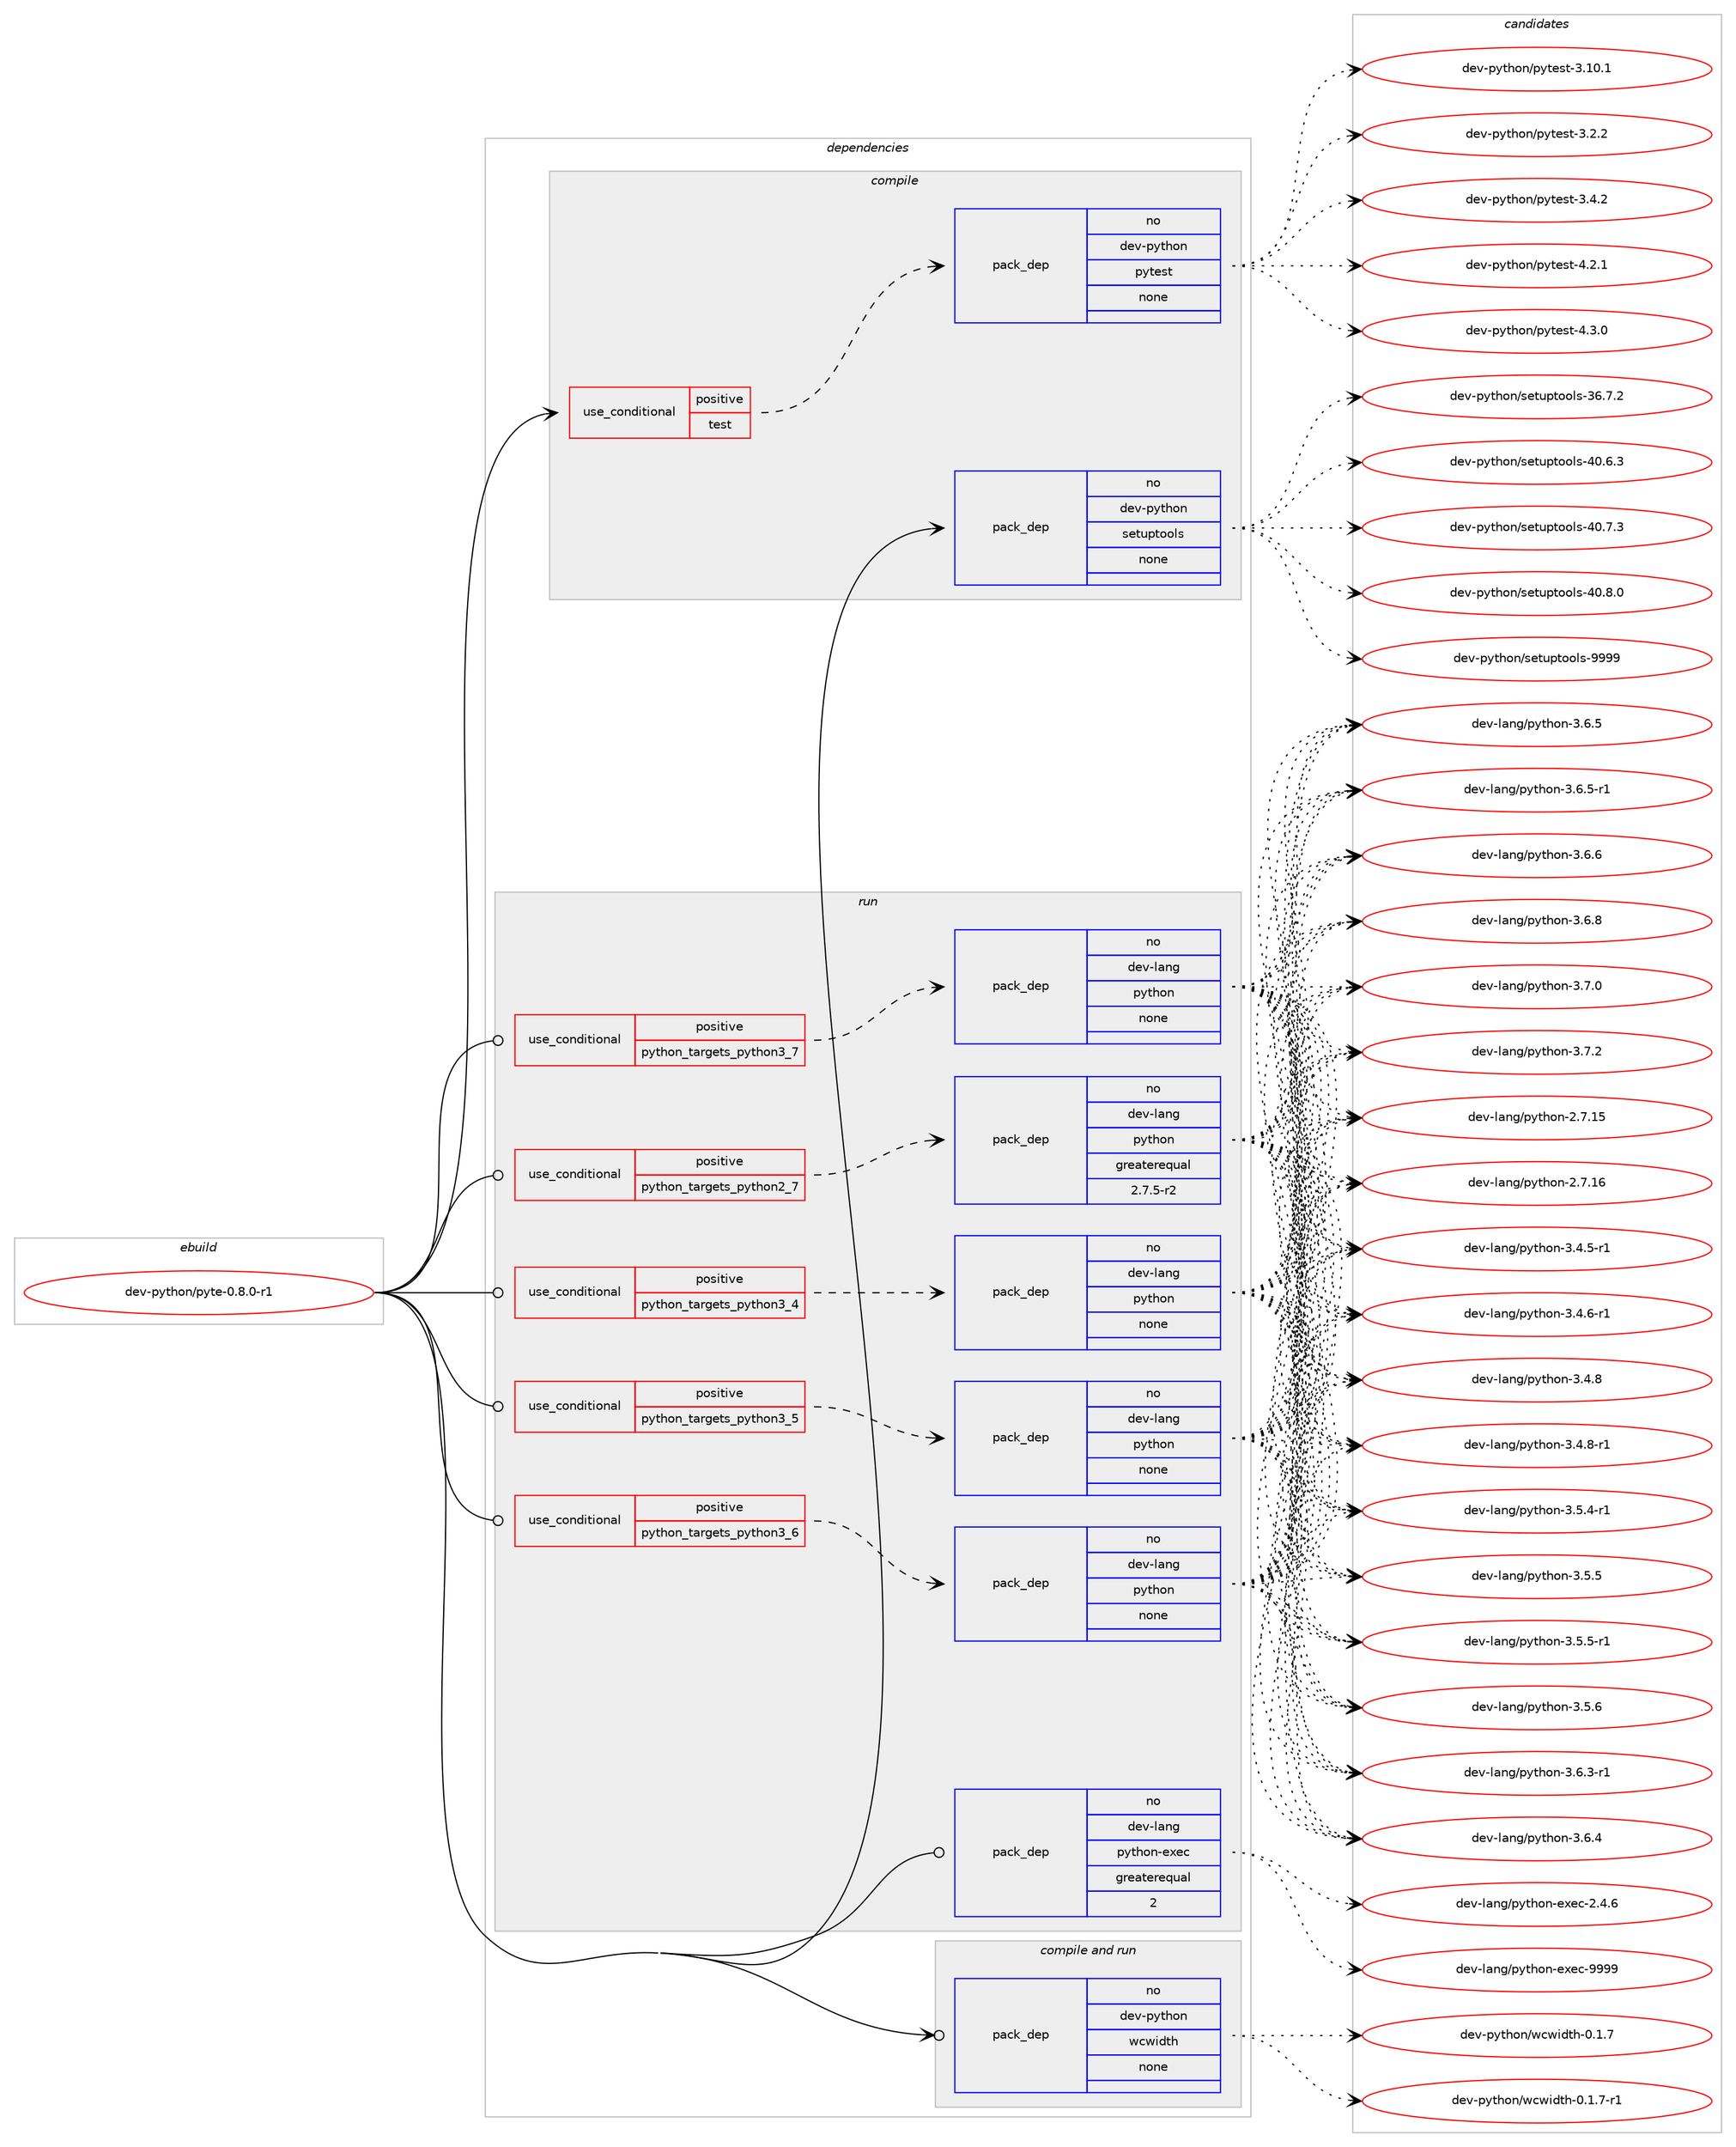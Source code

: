 digraph prolog {

# *************
# Graph options
# *************

newrank=true;
concentrate=true;
compound=true;
graph [rankdir=LR,fontname=Helvetica,fontsize=10,ranksep=1.5];#, ranksep=2.5, nodesep=0.2];
edge  [arrowhead=vee];
node  [fontname=Helvetica,fontsize=10];

# **********
# The ebuild
# **********

subgraph cluster_leftcol {
color=gray;
rank=same;
label=<<i>ebuild</i>>;
id [label="dev-python/pyte-0.8.0-r1", color=red, width=4, href="../dev-python/pyte-0.8.0-r1.svg"];
}

# ****************
# The dependencies
# ****************

subgraph cluster_midcol {
color=gray;
label=<<i>dependencies</i>>;
subgraph cluster_compile {
fillcolor="#eeeeee";
style=filled;
label=<<i>compile</i>>;
subgraph cond381919 {
dependency1432681 [label=<<TABLE BORDER="0" CELLBORDER="1" CELLSPACING="0" CELLPADDING="4"><TR><TD ROWSPAN="3" CELLPADDING="10">use_conditional</TD></TR><TR><TD>positive</TD></TR><TR><TD>test</TD></TR></TABLE>>, shape=none, color=red];
subgraph pack1027418 {
dependency1432682 [label=<<TABLE BORDER="0" CELLBORDER="1" CELLSPACING="0" CELLPADDING="4" WIDTH="220"><TR><TD ROWSPAN="6" CELLPADDING="30">pack_dep</TD></TR><TR><TD WIDTH="110">no</TD></TR><TR><TD>dev-python</TD></TR><TR><TD>pytest</TD></TR><TR><TD>none</TD></TR><TR><TD></TD></TR></TABLE>>, shape=none, color=blue];
}
dependency1432681:e -> dependency1432682:w [weight=20,style="dashed",arrowhead="vee"];
}
id:e -> dependency1432681:w [weight=20,style="solid",arrowhead="vee"];
subgraph pack1027419 {
dependency1432683 [label=<<TABLE BORDER="0" CELLBORDER="1" CELLSPACING="0" CELLPADDING="4" WIDTH="220"><TR><TD ROWSPAN="6" CELLPADDING="30">pack_dep</TD></TR><TR><TD WIDTH="110">no</TD></TR><TR><TD>dev-python</TD></TR><TR><TD>setuptools</TD></TR><TR><TD>none</TD></TR><TR><TD></TD></TR></TABLE>>, shape=none, color=blue];
}
id:e -> dependency1432683:w [weight=20,style="solid",arrowhead="vee"];
}
subgraph cluster_compileandrun {
fillcolor="#eeeeee";
style=filled;
label=<<i>compile and run</i>>;
subgraph pack1027420 {
dependency1432684 [label=<<TABLE BORDER="0" CELLBORDER="1" CELLSPACING="0" CELLPADDING="4" WIDTH="220"><TR><TD ROWSPAN="6" CELLPADDING="30">pack_dep</TD></TR><TR><TD WIDTH="110">no</TD></TR><TR><TD>dev-python</TD></TR><TR><TD>wcwidth</TD></TR><TR><TD>none</TD></TR><TR><TD></TD></TR></TABLE>>, shape=none, color=blue];
}
id:e -> dependency1432684:w [weight=20,style="solid",arrowhead="odotvee"];
}
subgraph cluster_run {
fillcolor="#eeeeee";
style=filled;
label=<<i>run</i>>;
subgraph cond381920 {
dependency1432685 [label=<<TABLE BORDER="0" CELLBORDER="1" CELLSPACING="0" CELLPADDING="4"><TR><TD ROWSPAN="3" CELLPADDING="10">use_conditional</TD></TR><TR><TD>positive</TD></TR><TR><TD>python_targets_python2_7</TD></TR></TABLE>>, shape=none, color=red];
subgraph pack1027421 {
dependency1432686 [label=<<TABLE BORDER="0" CELLBORDER="1" CELLSPACING="0" CELLPADDING="4" WIDTH="220"><TR><TD ROWSPAN="6" CELLPADDING="30">pack_dep</TD></TR><TR><TD WIDTH="110">no</TD></TR><TR><TD>dev-lang</TD></TR><TR><TD>python</TD></TR><TR><TD>greaterequal</TD></TR><TR><TD>2.7.5-r2</TD></TR></TABLE>>, shape=none, color=blue];
}
dependency1432685:e -> dependency1432686:w [weight=20,style="dashed",arrowhead="vee"];
}
id:e -> dependency1432685:w [weight=20,style="solid",arrowhead="odot"];
subgraph cond381921 {
dependency1432687 [label=<<TABLE BORDER="0" CELLBORDER="1" CELLSPACING="0" CELLPADDING="4"><TR><TD ROWSPAN="3" CELLPADDING="10">use_conditional</TD></TR><TR><TD>positive</TD></TR><TR><TD>python_targets_python3_4</TD></TR></TABLE>>, shape=none, color=red];
subgraph pack1027422 {
dependency1432688 [label=<<TABLE BORDER="0" CELLBORDER="1" CELLSPACING="0" CELLPADDING="4" WIDTH="220"><TR><TD ROWSPAN="6" CELLPADDING="30">pack_dep</TD></TR><TR><TD WIDTH="110">no</TD></TR><TR><TD>dev-lang</TD></TR><TR><TD>python</TD></TR><TR><TD>none</TD></TR><TR><TD></TD></TR></TABLE>>, shape=none, color=blue];
}
dependency1432687:e -> dependency1432688:w [weight=20,style="dashed",arrowhead="vee"];
}
id:e -> dependency1432687:w [weight=20,style="solid",arrowhead="odot"];
subgraph cond381922 {
dependency1432689 [label=<<TABLE BORDER="0" CELLBORDER="1" CELLSPACING="0" CELLPADDING="4"><TR><TD ROWSPAN="3" CELLPADDING="10">use_conditional</TD></TR><TR><TD>positive</TD></TR><TR><TD>python_targets_python3_5</TD></TR></TABLE>>, shape=none, color=red];
subgraph pack1027423 {
dependency1432690 [label=<<TABLE BORDER="0" CELLBORDER="1" CELLSPACING="0" CELLPADDING="4" WIDTH="220"><TR><TD ROWSPAN="6" CELLPADDING="30">pack_dep</TD></TR><TR><TD WIDTH="110">no</TD></TR><TR><TD>dev-lang</TD></TR><TR><TD>python</TD></TR><TR><TD>none</TD></TR><TR><TD></TD></TR></TABLE>>, shape=none, color=blue];
}
dependency1432689:e -> dependency1432690:w [weight=20,style="dashed",arrowhead="vee"];
}
id:e -> dependency1432689:w [weight=20,style="solid",arrowhead="odot"];
subgraph cond381923 {
dependency1432691 [label=<<TABLE BORDER="0" CELLBORDER="1" CELLSPACING="0" CELLPADDING="4"><TR><TD ROWSPAN="3" CELLPADDING="10">use_conditional</TD></TR><TR><TD>positive</TD></TR><TR><TD>python_targets_python3_6</TD></TR></TABLE>>, shape=none, color=red];
subgraph pack1027424 {
dependency1432692 [label=<<TABLE BORDER="0" CELLBORDER="1" CELLSPACING="0" CELLPADDING="4" WIDTH="220"><TR><TD ROWSPAN="6" CELLPADDING="30">pack_dep</TD></TR><TR><TD WIDTH="110">no</TD></TR><TR><TD>dev-lang</TD></TR><TR><TD>python</TD></TR><TR><TD>none</TD></TR><TR><TD></TD></TR></TABLE>>, shape=none, color=blue];
}
dependency1432691:e -> dependency1432692:w [weight=20,style="dashed",arrowhead="vee"];
}
id:e -> dependency1432691:w [weight=20,style="solid",arrowhead="odot"];
subgraph cond381924 {
dependency1432693 [label=<<TABLE BORDER="0" CELLBORDER="1" CELLSPACING="0" CELLPADDING="4"><TR><TD ROWSPAN="3" CELLPADDING="10">use_conditional</TD></TR><TR><TD>positive</TD></TR><TR><TD>python_targets_python3_7</TD></TR></TABLE>>, shape=none, color=red];
subgraph pack1027425 {
dependency1432694 [label=<<TABLE BORDER="0" CELLBORDER="1" CELLSPACING="0" CELLPADDING="4" WIDTH="220"><TR><TD ROWSPAN="6" CELLPADDING="30">pack_dep</TD></TR><TR><TD WIDTH="110">no</TD></TR><TR><TD>dev-lang</TD></TR><TR><TD>python</TD></TR><TR><TD>none</TD></TR><TR><TD></TD></TR></TABLE>>, shape=none, color=blue];
}
dependency1432693:e -> dependency1432694:w [weight=20,style="dashed",arrowhead="vee"];
}
id:e -> dependency1432693:w [weight=20,style="solid",arrowhead="odot"];
subgraph pack1027426 {
dependency1432695 [label=<<TABLE BORDER="0" CELLBORDER="1" CELLSPACING="0" CELLPADDING="4" WIDTH="220"><TR><TD ROWSPAN="6" CELLPADDING="30">pack_dep</TD></TR><TR><TD WIDTH="110">no</TD></TR><TR><TD>dev-lang</TD></TR><TR><TD>python-exec</TD></TR><TR><TD>greaterequal</TD></TR><TR><TD>2</TD></TR></TABLE>>, shape=none, color=blue];
}
id:e -> dependency1432695:w [weight=20,style="solid",arrowhead="odot"];
}
}

# **************
# The candidates
# **************

subgraph cluster_choices {
rank=same;
color=gray;
label=<<i>candidates</i>>;

subgraph choice1027418 {
color=black;
nodesep=1;
choice100101118451121211161041111104711212111610111511645514649484649 [label="dev-python/pytest-3.10.1", color=red, width=4,href="../dev-python/pytest-3.10.1.svg"];
choice1001011184511212111610411111047112121116101115116455146504650 [label="dev-python/pytest-3.2.2", color=red, width=4,href="../dev-python/pytest-3.2.2.svg"];
choice1001011184511212111610411111047112121116101115116455146524650 [label="dev-python/pytest-3.4.2", color=red, width=4,href="../dev-python/pytest-3.4.2.svg"];
choice1001011184511212111610411111047112121116101115116455246504649 [label="dev-python/pytest-4.2.1", color=red, width=4,href="../dev-python/pytest-4.2.1.svg"];
choice1001011184511212111610411111047112121116101115116455246514648 [label="dev-python/pytest-4.3.0", color=red, width=4,href="../dev-python/pytest-4.3.0.svg"];
dependency1432682:e -> choice100101118451121211161041111104711212111610111511645514649484649:w [style=dotted,weight="100"];
dependency1432682:e -> choice1001011184511212111610411111047112121116101115116455146504650:w [style=dotted,weight="100"];
dependency1432682:e -> choice1001011184511212111610411111047112121116101115116455146524650:w [style=dotted,weight="100"];
dependency1432682:e -> choice1001011184511212111610411111047112121116101115116455246504649:w [style=dotted,weight="100"];
dependency1432682:e -> choice1001011184511212111610411111047112121116101115116455246514648:w [style=dotted,weight="100"];
}
subgraph choice1027419 {
color=black;
nodesep=1;
choice100101118451121211161041111104711510111611711211611111110811545515446554650 [label="dev-python/setuptools-36.7.2", color=red, width=4,href="../dev-python/setuptools-36.7.2.svg"];
choice100101118451121211161041111104711510111611711211611111110811545524846544651 [label="dev-python/setuptools-40.6.3", color=red, width=4,href="../dev-python/setuptools-40.6.3.svg"];
choice100101118451121211161041111104711510111611711211611111110811545524846554651 [label="dev-python/setuptools-40.7.3", color=red, width=4,href="../dev-python/setuptools-40.7.3.svg"];
choice100101118451121211161041111104711510111611711211611111110811545524846564648 [label="dev-python/setuptools-40.8.0", color=red, width=4,href="../dev-python/setuptools-40.8.0.svg"];
choice10010111845112121116104111110471151011161171121161111111081154557575757 [label="dev-python/setuptools-9999", color=red, width=4,href="../dev-python/setuptools-9999.svg"];
dependency1432683:e -> choice100101118451121211161041111104711510111611711211611111110811545515446554650:w [style=dotted,weight="100"];
dependency1432683:e -> choice100101118451121211161041111104711510111611711211611111110811545524846544651:w [style=dotted,weight="100"];
dependency1432683:e -> choice100101118451121211161041111104711510111611711211611111110811545524846554651:w [style=dotted,weight="100"];
dependency1432683:e -> choice100101118451121211161041111104711510111611711211611111110811545524846564648:w [style=dotted,weight="100"];
dependency1432683:e -> choice10010111845112121116104111110471151011161171121161111111081154557575757:w [style=dotted,weight="100"];
}
subgraph choice1027420 {
color=black;
nodesep=1;
choice100101118451121211161041111104711999119105100116104454846494655 [label="dev-python/wcwidth-0.1.7", color=red, width=4,href="../dev-python/wcwidth-0.1.7.svg"];
choice1001011184511212111610411111047119991191051001161044548464946554511449 [label="dev-python/wcwidth-0.1.7-r1", color=red, width=4,href="../dev-python/wcwidth-0.1.7-r1.svg"];
dependency1432684:e -> choice100101118451121211161041111104711999119105100116104454846494655:w [style=dotted,weight="100"];
dependency1432684:e -> choice1001011184511212111610411111047119991191051001161044548464946554511449:w [style=dotted,weight="100"];
}
subgraph choice1027421 {
color=black;
nodesep=1;
choice10010111845108971101034711212111610411111045504655464953 [label="dev-lang/python-2.7.15", color=red, width=4,href="../dev-lang/python-2.7.15.svg"];
choice10010111845108971101034711212111610411111045504655464954 [label="dev-lang/python-2.7.16", color=red, width=4,href="../dev-lang/python-2.7.16.svg"];
choice1001011184510897110103471121211161041111104551465246534511449 [label="dev-lang/python-3.4.5-r1", color=red, width=4,href="../dev-lang/python-3.4.5-r1.svg"];
choice1001011184510897110103471121211161041111104551465246544511449 [label="dev-lang/python-3.4.6-r1", color=red, width=4,href="../dev-lang/python-3.4.6-r1.svg"];
choice100101118451089711010347112121116104111110455146524656 [label="dev-lang/python-3.4.8", color=red, width=4,href="../dev-lang/python-3.4.8.svg"];
choice1001011184510897110103471121211161041111104551465246564511449 [label="dev-lang/python-3.4.8-r1", color=red, width=4,href="../dev-lang/python-3.4.8-r1.svg"];
choice1001011184510897110103471121211161041111104551465346524511449 [label="dev-lang/python-3.5.4-r1", color=red, width=4,href="../dev-lang/python-3.5.4-r1.svg"];
choice100101118451089711010347112121116104111110455146534653 [label="dev-lang/python-3.5.5", color=red, width=4,href="../dev-lang/python-3.5.5.svg"];
choice1001011184510897110103471121211161041111104551465346534511449 [label="dev-lang/python-3.5.5-r1", color=red, width=4,href="../dev-lang/python-3.5.5-r1.svg"];
choice100101118451089711010347112121116104111110455146534654 [label="dev-lang/python-3.5.6", color=red, width=4,href="../dev-lang/python-3.5.6.svg"];
choice1001011184510897110103471121211161041111104551465446514511449 [label="dev-lang/python-3.6.3-r1", color=red, width=4,href="../dev-lang/python-3.6.3-r1.svg"];
choice100101118451089711010347112121116104111110455146544652 [label="dev-lang/python-3.6.4", color=red, width=4,href="../dev-lang/python-3.6.4.svg"];
choice100101118451089711010347112121116104111110455146544653 [label="dev-lang/python-3.6.5", color=red, width=4,href="../dev-lang/python-3.6.5.svg"];
choice1001011184510897110103471121211161041111104551465446534511449 [label="dev-lang/python-3.6.5-r1", color=red, width=4,href="../dev-lang/python-3.6.5-r1.svg"];
choice100101118451089711010347112121116104111110455146544654 [label="dev-lang/python-3.6.6", color=red, width=4,href="../dev-lang/python-3.6.6.svg"];
choice100101118451089711010347112121116104111110455146544656 [label="dev-lang/python-3.6.8", color=red, width=4,href="../dev-lang/python-3.6.8.svg"];
choice100101118451089711010347112121116104111110455146554648 [label="dev-lang/python-3.7.0", color=red, width=4,href="../dev-lang/python-3.7.0.svg"];
choice100101118451089711010347112121116104111110455146554650 [label="dev-lang/python-3.7.2", color=red, width=4,href="../dev-lang/python-3.7.2.svg"];
dependency1432686:e -> choice10010111845108971101034711212111610411111045504655464953:w [style=dotted,weight="100"];
dependency1432686:e -> choice10010111845108971101034711212111610411111045504655464954:w [style=dotted,weight="100"];
dependency1432686:e -> choice1001011184510897110103471121211161041111104551465246534511449:w [style=dotted,weight="100"];
dependency1432686:e -> choice1001011184510897110103471121211161041111104551465246544511449:w [style=dotted,weight="100"];
dependency1432686:e -> choice100101118451089711010347112121116104111110455146524656:w [style=dotted,weight="100"];
dependency1432686:e -> choice1001011184510897110103471121211161041111104551465246564511449:w [style=dotted,weight="100"];
dependency1432686:e -> choice1001011184510897110103471121211161041111104551465346524511449:w [style=dotted,weight="100"];
dependency1432686:e -> choice100101118451089711010347112121116104111110455146534653:w [style=dotted,weight="100"];
dependency1432686:e -> choice1001011184510897110103471121211161041111104551465346534511449:w [style=dotted,weight="100"];
dependency1432686:e -> choice100101118451089711010347112121116104111110455146534654:w [style=dotted,weight="100"];
dependency1432686:e -> choice1001011184510897110103471121211161041111104551465446514511449:w [style=dotted,weight="100"];
dependency1432686:e -> choice100101118451089711010347112121116104111110455146544652:w [style=dotted,weight="100"];
dependency1432686:e -> choice100101118451089711010347112121116104111110455146544653:w [style=dotted,weight="100"];
dependency1432686:e -> choice1001011184510897110103471121211161041111104551465446534511449:w [style=dotted,weight="100"];
dependency1432686:e -> choice100101118451089711010347112121116104111110455146544654:w [style=dotted,weight="100"];
dependency1432686:e -> choice100101118451089711010347112121116104111110455146544656:w [style=dotted,weight="100"];
dependency1432686:e -> choice100101118451089711010347112121116104111110455146554648:w [style=dotted,weight="100"];
dependency1432686:e -> choice100101118451089711010347112121116104111110455146554650:w [style=dotted,weight="100"];
}
subgraph choice1027422 {
color=black;
nodesep=1;
choice10010111845108971101034711212111610411111045504655464953 [label="dev-lang/python-2.7.15", color=red, width=4,href="../dev-lang/python-2.7.15.svg"];
choice10010111845108971101034711212111610411111045504655464954 [label="dev-lang/python-2.7.16", color=red, width=4,href="../dev-lang/python-2.7.16.svg"];
choice1001011184510897110103471121211161041111104551465246534511449 [label="dev-lang/python-3.4.5-r1", color=red, width=4,href="../dev-lang/python-3.4.5-r1.svg"];
choice1001011184510897110103471121211161041111104551465246544511449 [label="dev-lang/python-3.4.6-r1", color=red, width=4,href="../dev-lang/python-3.4.6-r1.svg"];
choice100101118451089711010347112121116104111110455146524656 [label="dev-lang/python-3.4.8", color=red, width=4,href="../dev-lang/python-3.4.8.svg"];
choice1001011184510897110103471121211161041111104551465246564511449 [label="dev-lang/python-3.4.8-r1", color=red, width=4,href="../dev-lang/python-3.4.8-r1.svg"];
choice1001011184510897110103471121211161041111104551465346524511449 [label="dev-lang/python-3.5.4-r1", color=red, width=4,href="../dev-lang/python-3.5.4-r1.svg"];
choice100101118451089711010347112121116104111110455146534653 [label="dev-lang/python-3.5.5", color=red, width=4,href="../dev-lang/python-3.5.5.svg"];
choice1001011184510897110103471121211161041111104551465346534511449 [label="dev-lang/python-3.5.5-r1", color=red, width=4,href="../dev-lang/python-3.5.5-r1.svg"];
choice100101118451089711010347112121116104111110455146534654 [label="dev-lang/python-3.5.6", color=red, width=4,href="../dev-lang/python-3.5.6.svg"];
choice1001011184510897110103471121211161041111104551465446514511449 [label="dev-lang/python-3.6.3-r1", color=red, width=4,href="../dev-lang/python-3.6.3-r1.svg"];
choice100101118451089711010347112121116104111110455146544652 [label="dev-lang/python-3.6.4", color=red, width=4,href="../dev-lang/python-3.6.4.svg"];
choice100101118451089711010347112121116104111110455146544653 [label="dev-lang/python-3.6.5", color=red, width=4,href="../dev-lang/python-3.6.5.svg"];
choice1001011184510897110103471121211161041111104551465446534511449 [label="dev-lang/python-3.6.5-r1", color=red, width=4,href="../dev-lang/python-3.6.5-r1.svg"];
choice100101118451089711010347112121116104111110455146544654 [label="dev-lang/python-3.6.6", color=red, width=4,href="../dev-lang/python-3.6.6.svg"];
choice100101118451089711010347112121116104111110455146544656 [label="dev-lang/python-3.6.8", color=red, width=4,href="../dev-lang/python-3.6.8.svg"];
choice100101118451089711010347112121116104111110455146554648 [label="dev-lang/python-3.7.0", color=red, width=4,href="../dev-lang/python-3.7.0.svg"];
choice100101118451089711010347112121116104111110455146554650 [label="dev-lang/python-3.7.2", color=red, width=4,href="../dev-lang/python-3.7.2.svg"];
dependency1432688:e -> choice10010111845108971101034711212111610411111045504655464953:w [style=dotted,weight="100"];
dependency1432688:e -> choice10010111845108971101034711212111610411111045504655464954:w [style=dotted,weight="100"];
dependency1432688:e -> choice1001011184510897110103471121211161041111104551465246534511449:w [style=dotted,weight="100"];
dependency1432688:e -> choice1001011184510897110103471121211161041111104551465246544511449:w [style=dotted,weight="100"];
dependency1432688:e -> choice100101118451089711010347112121116104111110455146524656:w [style=dotted,weight="100"];
dependency1432688:e -> choice1001011184510897110103471121211161041111104551465246564511449:w [style=dotted,weight="100"];
dependency1432688:e -> choice1001011184510897110103471121211161041111104551465346524511449:w [style=dotted,weight="100"];
dependency1432688:e -> choice100101118451089711010347112121116104111110455146534653:w [style=dotted,weight="100"];
dependency1432688:e -> choice1001011184510897110103471121211161041111104551465346534511449:w [style=dotted,weight="100"];
dependency1432688:e -> choice100101118451089711010347112121116104111110455146534654:w [style=dotted,weight="100"];
dependency1432688:e -> choice1001011184510897110103471121211161041111104551465446514511449:w [style=dotted,weight="100"];
dependency1432688:e -> choice100101118451089711010347112121116104111110455146544652:w [style=dotted,weight="100"];
dependency1432688:e -> choice100101118451089711010347112121116104111110455146544653:w [style=dotted,weight="100"];
dependency1432688:e -> choice1001011184510897110103471121211161041111104551465446534511449:w [style=dotted,weight="100"];
dependency1432688:e -> choice100101118451089711010347112121116104111110455146544654:w [style=dotted,weight="100"];
dependency1432688:e -> choice100101118451089711010347112121116104111110455146544656:w [style=dotted,weight="100"];
dependency1432688:e -> choice100101118451089711010347112121116104111110455146554648:w [style=dotted,weight="100"];
dependency1432688:e -> choice100101118451089711010347112121116104111110455146554650:w [style=dotted,weight="100"];
}
subgraph choice1027423 {
color=black;
nodesep=1;
choice10010111845108971101034711212111610411111045504655464953 [label="dev-lang/python-2.7.15", color=red, width=4,href="../dev-lang/python-2.7.15.svg"];
choice10010111845108971101034711212111610411111045504655464954 [label="dev-lang/python-2.7.16", color=red, width=4,href="../dev-lang/python-2.7.16.svg"];
choice1001011184510897110103471121211161041111104551465246534511449 [label="dev-lang/python-3.4.5-r1", color=red, width=4,href="../dev-lang/python-3.4.5-r1.svg"];
choice1001011184510897110103471121211161041111104551465246544511449 [label="dev-lang/python-3.4.6-r1", color=red, width=4,href="../dev-lang/python-3.4.6-r1.svg"];
choice100101118451089711010347112121116104111110455146524656 [label="dev-lang/python-3.4.8", color=red, width=4,href="../dev-lang/python-3.4.8.svg"];
choice1001011184510897110103471121211161041111104551465246564511449 [label="dev-lang/python-3.4.8-r1", color=red, width=4,href="../dev-lang/python-3.4.8-r1.svg"];
choice1001011184510897110103471121211161041111104551465346524511449 [label="dev-lang/python-3.5.4-r1", color=red, width=4,href="../dev-lang/python-3.5.4-r1.svg"];
choice100101118451089711010347112121116104111110455146534653 [label="dev-lang/python-3.5.5", color=red, width=4,href="../dev-lang/python-3.5.5.svg"];
choice1001011184510897110103471121211161041111104551465346534511449 [label="dev-lang/python-3.5.5-r1", color=red, width=4,href="../dev-lang/python-3.5.5-r1.svg"];
choice100101118451089711010347112121116104111110455146534654 [label="dev-lang/python-3.5.6", color=red, width=4,href="../dev-lang/python-3.5.6.svg"];
choice1001011184510897110103471121211161041111104551465446514511449 [label="dev-lang/python-3.6.3-r1", color=red, width=4,href="../dev-lang/python-3.6.3-r1.svg"];
choice100101118451089711010347112121116104111110455146544652 [label="dev-lang/python-3.6.4", color=red, width=4,href="../dev-lang/python-3.6.4.svg"];
choice100101118451089711010347112121116104111110455146544653 [label="dev-lang/python-3.6.5", color=red, width=4,href="../dev-lang/python-3.6.5.svg"];
choice1001011184510897110103471121211161041111104551465446534511449 [label="dev-lang/python-3.6.5-r1", color=red, width=4,href="../dev-lang/python-3.6.5-r1.svg"];
choice100101118451089711010347112121116104111110455146544654 [label="dev-lang/python-3.6.6", color=red, width=4,href="../dev-lang/python-3.6.6.svg"];
choice100101118451089711010347112121116104111110455146544656 [label="dev-lang/python-3.6.8", color=red, width=4,href="../dev-lang/python-3.6.8.svg"];
choice100101118451089711010347112121116104111110455146554648 [label="dev-lang/python-3.7.0", color=red, width=4,href="../dev-lang/python-3.7.0.svg"];
choice100101118451089711010347112121116104111110455146554650 [label="dev-lang/python-3.7.2", color=red, width=4,href="../dev-lang/python-3.7.2.svg"];
dependency1432690:e -> choice10010111845108971101034711212111610411111045504655464953:w [style=dotted,weight="100"];
dependency1432690:e -> choice10010111845108971101034711212111610411111045504655464954:w [style=dotted,weight="100"];
dependency1432690:e -> choice1001011184510897110103471121211161041111104551465246534511449:w [style=dotted,weight="100"];
dependency1432690:e -> choice1001011184510897110103471121211161041111104551465246544511449:w [style=dotted,weight="100"];
dependency1432690:e -> choice100101118451089711010347112121116104111110455146524656:w [style=dotted,weight="100"];
dependency1432690:e -> choice1001011184510897110103471121211161041111104551465246564511449:w [style=dotted,weight="100"];
dependency1432690:e -> choice1001011184510897110103471121211161041111104551465346524511449:w [style=dotted,weight="100"];
dependency1432690:e -> choice100101118451089711010347112121116104111110455146534653:w [style=dotted,weight="100"];
dependency1432690:e -> choice1001011184510897110103471121211161041111104551465346534511449:w [style=dotted,weight="100"];
dependency1432690:e -> choice100101118451089711010347112121116104111110455146534654:w [style=dotted,weight="100"];
dependency1432690:e -> choice1001011184510897110103471121211161041111104551465446514511449:w [style=dotted,weight="100"];
dependency1432690:e -> choice100101118451089711010347112121116104111110455146544652:w [style=dotted,weight="100"];
dependency1432690:e -> choice100101118451089711010347112121116104111110455146544653:w [style=dotted,weight="100"];
dependency1432690:e -> choice1001011184510897110103471121211161041111104551465446534511449:w [style=dotted,weight="100"];
dependency1432690:e -> choice100101118451089711010347112121116104111110455146544654:w [style=dotted,weight="100"];
dependency1432690:e -> choice100101118451089711010347112121116104111110455146544656:w [style=dotted,weight="100"];
dependency1432690:e -> choice100101118451089711010347112121116104111110455146554648:w [style=dotted,weight="100"];
dependency1432690:e -> choice100101118451089711010347112121116104111110455146554650:w [style=dotted,weight="100"];
}
subgraph choice1027424 {
color=black;
nodesep=1;
choice10010111845108971101034711212111610411111045504655464953 [label="dev-lang/python-2.7.15", color=red, width=4,href="../dev-lang/python-2.7.15.svg"];
choice10010111845108971101034711212111610411111045504655464954 [label="dev-lang/python-2.7.16", color=red, width=4,href="../dev-lang/python-2.7.16.svg"];
choice1001011184510897110103471121211161041111104551465246534511449 [label="dev-lang/python-3.4.5-r1", color=red, width=4,href="../dev-lang/python-3.4.5-r1.svg"];
choice1001011184510897110103471121211161041111104551465246544511449 [label="dev-lang/python-3.4.6-r1", color=red, width=4,href="../dev-lang/python-3.4.6-r1.svg"];
choice100101118451089711010347112121116104111110455146524656 [label="dev-lang/python-3.4.8", color=red, width=4,href="../dev-lang/python-3.4.8.svg"];
choice1001011184510897110103471121211161041111104551465246564511449 [label="dev-lang/python-3.4.8-r1", color=red, width=4,href="../dev-lang/python-3.4.8-r1.svg"];
choice1001011184510897110103471121211161041111104551465346524511449 [label="dev-lang/python-3.5.4-r1", color=red, width=4,href="../dev-lang/python-3.5.4-r1.svg"];
choice100101118451089711010347112121116104111110455146534653 [label="dev-lang/python-3.5.5", color=red, width=4,href="../dev-lang/python-3.5.5.svg"];
choice1001011184510897110103471121211161041111104551465346534511449 [label="dev-lang/python-3.5.5-r1", color=red, width=4,href="../dev-lang/python-3.5.5-r1.svg"];
choice100101118451089711010347112121116104111110455146534654 [label="dev-lang/python-3.5.6", color=red, width=4,href="../dev-lang/python-3.5.6.svg"];
choice1001011184510897110103471121211161041111104551465446514511449 [label="dev-lang/python-3.6.3-r1", color=red, width=4,href="../dev-lang/python-3.6.3-r1.svg"];
choice100101118451089711010347112121116104111110455146544652 [label="dev-lang/python-3.6.4", color=red, width=4,href="../dev-lang/python-3.6.4.svg"];
choice100101118451089711010347112121116104111110455146544653 [label="dev-lang/python-3.6.5", color=red, width=4,href="../dev-lang/python-3.6.5.svg"];
choice1001011184510897110103471121211161041111104551465446534511449 [label="dev-lang/python-3.6.5-r1", color=red, width=4,href="../dev-lang/python-3.6.5-r1.svg"];
choice100101118451089711010347112121116104111110455146544654 [label="dev-lang/python-3.6.6", color=red, width=4,href="../dev-lang/python-3.6.6.svg"];
choice100101118451089711010347112121116104111110455146544656 [label="dev-lang/python-3.6.8", color=red, width=4,href="../dev-lang/python-3.6.8.svg"];
choice100101118451089711010347112121116104111110455146554648 [label="dev-lang/python-3.7.0", color=red, width=4,href="../dev-lang/python-3.7.0.svg"];
choice100101118451089711010347112121116104111110455146554650 [label="dev-lang/python-3.7.2", color=red, width=4,href="../dev-lang/python-3.7.2.svg"];
dependency1432692:e -> choice10010111845108971101034711212111610411111045504655464953:w [style=dotted,weight="100"];
dependency1432692:e -> choice10010111845108971101034711212111610411111045504655464954:w [style=dotted,weight="100"];
dependency1432692:e -> choice1001011184510897110103471121211161041111104551465246534511449:w [style=dotted,weight="100"];
dependency1432692:e -> choice1001011184510897110103471121211161041111104551465246544511449:w [style=dotted,weight="100"];
dependency1432692:e -> choice100101118451089711010347112121116104111110455146524656:w [style=dotted,weight="100"];
dependency1432692:e -> choice1001011184510897110103471121211161041111104551465246564511449:w [style=dotted,weight="100"];
dependency1432692:e -> choice1001011184510897110103471121211161041111104551465346524511449:w [style=dotted,weight="100"];
dependency1432692:e -> choice100101118451089711010347112121116104111110455146534653:w [style=dotted,weight="100"];
dependency1432692:e -> choice1001011184510897110103471121211161041111104551465346534511449:w [style=dotted,weight="100"];
dependency1432692:e -> choice100101118451089711010347112121116104111110455146534654:w [style=dotted,weight="100"];
dependency1432692:e -> choice1001011184510897110103471121211161041111104551465446514511449:w [style=dotted,weight="100"];
dependency1432692:e -> choice100101118451089711010347112121116104111110455146544652:w [style=dotted,weight="100"];
dependency1432692:e -> choice100101118451089711010347112121116104111110455146544653:w [style=dotted,weight="100"];
dependency1432692:e -> choice1001011184510897110103471121211161041111104551465446534511449:w [style=dotted,weight="100"];
dependency1432692:e -> choice100101118451089711010347112121116104111110455146544654:w [style=dotted,weight="100"];
dependency1432692:e -> choice100101118451089711010347112121116104111110455146544656:w [style=dotted,weight="100"];
dependency1432692:e -> choice100101118451089711010347112121116104111110455146554648:w [style=dotted,weight="100"];
dependency1432692:e -> choice100101118451089711010347112121116104111110455146554650:w [style=dotted,weight="100"];
}
subgraph choice1027425 {
color=black;
nodesep=1;
choice10010111845108971101034711212111610411111045504655464953 [label="dev-lang/python-2.7.15", color=red, width=4,href="../dev-lang/python-2.7.15.svg"];
choice10010111845108971101034711212111610411111045504655464954 [label="dev-lang/python-2.7.16", color=red, width=4,href="../dev-lang/python-2.7.16.svg"];
choice1001011184510897110103471121211161041111104551465246534511449 [label="dev-lang/python-3.4.5-r1", color=red, width=4,href="../dev-lang/python-3.4.5-r1.svg"];
choice1001011184510897110103471121211161041111104551465246544511449 [label="dev-lang/python-3.4.6-r1", color=red, width=4,href="../dev-lang/python-3.4.6-r1.svg"];
choice100101118451089711010347112121116104111110455146524656 [label="dev-lang/python-3.4.8", color=red, width=4,href="../dev-lang/python-3.4.8.svg"];
choice1001011184510897110103471121211161041111104551465246564511449 [label="dev-lang/python-3.4.8-r1", color=red, width=4,href="../dev-lang/python-3.4.8-r1.svg"];
choice1001011184510897110103471121211161041111104551465346524511449 [label="dev-lang/python-3.5.4-r1", color=red, width=4,href="../dev-lang/python-3.5.4-r1.svg"];
choice100101118451089711010347112121116104111110455146534653 [label="dev-lang/python-3.5.5", color=red, width=4,href="../dev-lang/python-3.5.5.svg"];
choice1001011184510897110103471121211161041111104551465346534511449 [label="dev-lang/python-3.5.5-r1", color=red, width=4,href="../dev-lang/python-3.5.5-r1.svg"];
choice100101118451089711010347112121116104111110455146534654 [label="dev-lang/python-3.5.6", color=red, width=4,href="../dev-lang/python-3.5.6.svg"];
choice1001011184510897110103471121211161041111104551465446514511449 [label="dev-lang/python-3.6.3-r1", color=red, width=4,href="../dev-lang/python-3.6.3-r1.svg"];
choice100101118451089711010347112121116104111110455146544652 [label="dev-lang/python-3.6.4", color=red, width=4,href="../dev-lang/python-3.6.4.svg"];
choice100101118451089711010347112121116104111110455146544653 [label="dev-lang/python-3.6.5", color=red, width=4,href="../dev-lang/python-3.6.5.svg"];
choice1001011184510897110103471121211161041111104551465446534511449 [label="dev-lang/python-3.6.5-r1", color=red, width=4,href="../dev-lang/python-3.6.5-r1.svg"];
choice100101118451089711010347112121116104111110455146544654 [label="dev-lang/python-3.6.6", color=red, width=4,href="../dev-lang/python-3.6.6.svg"];
choice100101118451089711010347112121116104111110455146544656 [label="dev-lang/python-3.6.8", color=red, width=4,href="../dev-lang/python-3.6.8.svg"];
choice100101118451089711010347112121116104111110455146554648 [label="dev-lang/python-3.7.0", color=red, width=4,href="../dev-lang/python-3.7.0.svg"];
choice100101118451089711010347112121116104111110455146554650 [label="dev-lang/python-3.7.2", color=red, width=4,href="../dev-lang/python-3.7.2.svg"];
dependency1432694:e -> choice10010111845108971101034711212111610411111045504655464953:w [style=dotted,weight="100"];
dependency1432694:e -> choice10010111845108971101034711212111610411111045504655464954:w [style=dotted,weight="100"];
dependency1432694:e -> choice1001011184510897110103471121211161041111104551465246534511449:w [style=dotted,weight="100"];
dependency1432694:e -> choice1001011184510897110103471121211161041111104551465246544511449:w [style=dotted,weight="100"];
dependency1432694:e -> choice100101118451089711010347112121116104111110455146524656:w [style=dotted,weight="100"];
dependency1432694:e -> choice1001011184510897110103471121211161041111104551465246564511449:w [style=dotted,weight="100"];
dependency1432694:e -> choice1001011184510897110103471121211161041111104551465346524511449:w [style=dotted,weight="100"];
dependency1432694:e -> choice100101118451089711010347112121116104111110455146534653:w [style=dotted,weight="100"];
dependency1432694:e -> choice1001011184510897110103471121211161041111104551465346534511449:w [style=dotted,weight="100"];
dependency1432694:e -> choice100101118451089711010347112121116104111110455146534654:w [style=dotted,weight="100"];
dependency1432694:e -> choice1001011184510897110103471121211161041111104551465446514511449:w [style=dotted,weight="100"];
dependency1432694:e -> choice100101118451089711010347112121116104111110455146544652:w [style=dotted,weight="100"];
dependency1432694:e -> choice100101118451089711010347112121116104111110455146544653:w [style=dotted,weight="100"];
dependency1432694:e -> choice1001011184510897110103471121211161041111104551465446534511449:w [style=dotted,weight="100"];
dependency1432694:e -> choice100101118451089711010347112121116104111110455146544654:w [style=dotted,weight="100"];
dependency1432694:e -> choice100101118451089711010347112121116104111110455146544656:w [style=dotted,weight="100"];
dependency1432694:e -> choice100101118451089711010347112121116104111110455146554648:w [style=dotted,weight="100"];
dependency1432694:e -> choice100101118451089711010347112121116104111110455146554650:w [style=dotted,weight="100"];
}
subgraph choice1027426 {
color=black;
nodesep=1;
choice1001011184510897110103471121211161041111104510112010199455046524654 [label="dev-lang/python-exec-2.4.6", color=red, width=4,href="../dev-lang/python-exec-2.4.6.svg"];
choice10010111845108971101034711212111610411111045101120101994557575757 [label="dev-lang/python-exec-9999", color=red, width=4,href="../dev-lang/python-exec-9999.svg"];
dependency1432695:e -> choice1001011184510897110103471121211161041111104510112010199455046524654:w [style=dotted,weight="100"];
dependency1432695:e -> choice10010111845108971101034711212111610411111045101120101994557575757:w [style=dotted,weight="100"];
}
}

}
